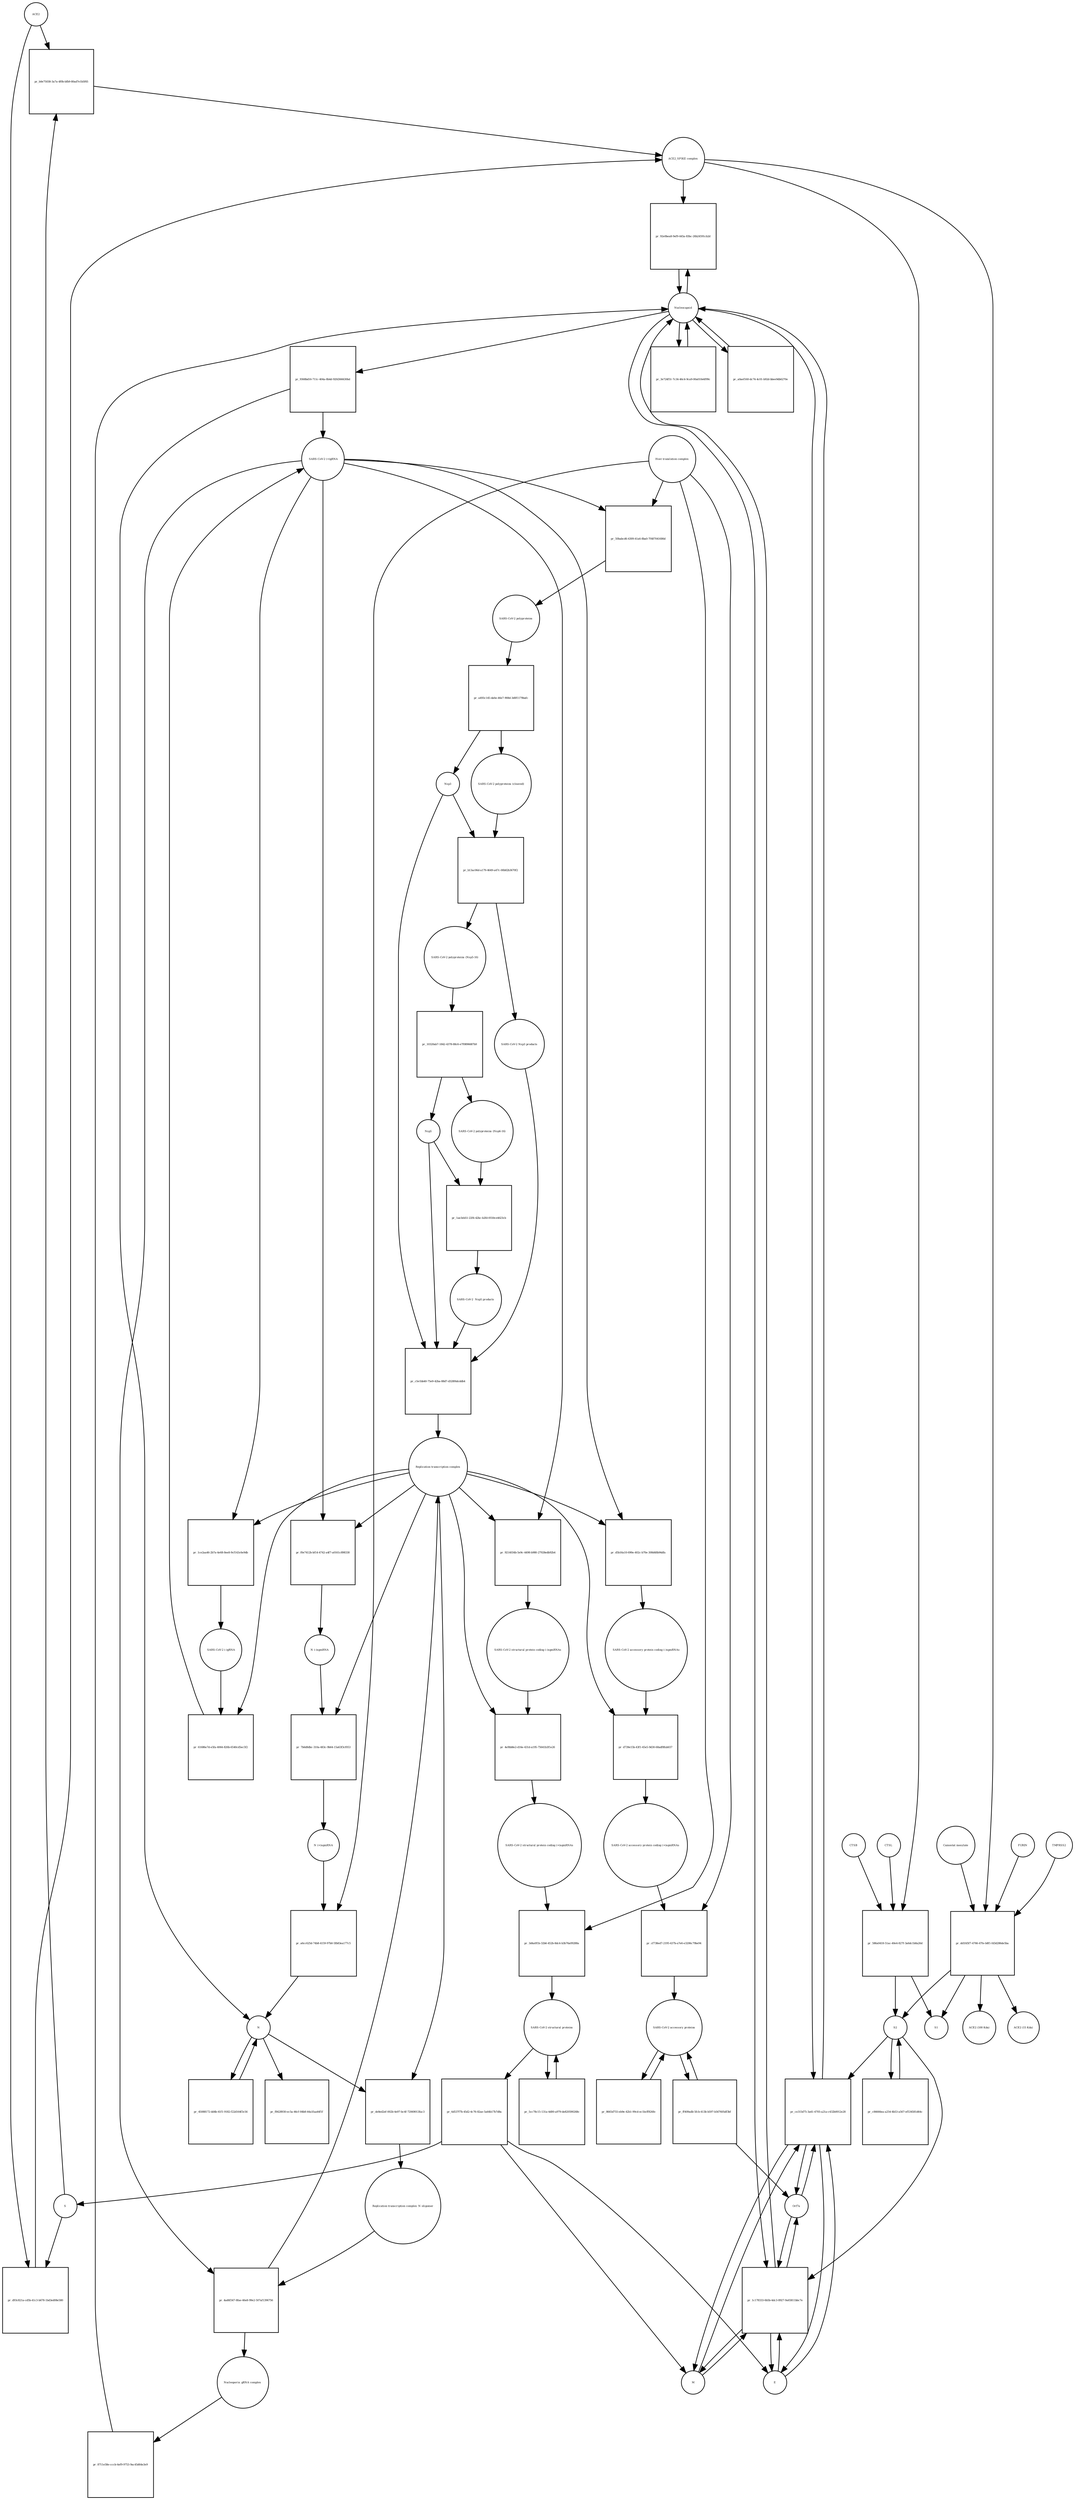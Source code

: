 strict digraph  {
ACE2 [annotation="", bipartite=0, cls=macromolecule, fontsize=4, label=ACE2, shape=circle];
"pr_b0e75038-3a7a-4f0b-bfb9-80ad7e1b5f65" [annotation="", bipartite=1, cls=process, fontsize=4, label="pr_b0e75038-3a7a-4f0b-bfb9-80ad7e1b5f65", shape=square];
"ACE2_SPIKE complex" [annotation="", bipartite=0, cls=complex, fontsize=4, label="ACE2_SPIKE complex", shape=circle];
S [annotation=urn_miriam_uniprot_P0DTC2, bipartite=0, cls="macromolecule multimer", fontsize=4, label=S, shape=circle];
Nucleocapsid [annotation="urn_miriam_obo.go_GO%3A0019013", bipartite=0, cls=complex, fontsize=4, label=Nucleocapsid, shape=circle];
"pr_92e0bea8-9ef9-445a-83bc-26b24591cb2d" [annotation="", bipartite=1, cls=process, fontsize=4, label="pr_92e0bea8-9ef9-445a-83bc-26b24591cb2d", shape=square];
"pr_586a0418-51ac-40e4-827f-3a6dc1b8a26d" [annotation="", bipartite=1, cls=process, fontsize=4, label="pr_586a0418-51ac-40e4-827f-3a6dc1b8a26d", shape=square];
S2 [annotation=urn_miriam_interpro_IPR002552, bipartite=0, cls=macromolecule, fontsize=4, label=S2, shape=circle];
CTSB [annotation="", bipartite=0, cls=macromolecule, fontsize=4, label=CTSB, shape=circle];
CTSL [annotation="", bipartite=0, cls=macromolecule, fontsize=4, label=CTSL, shape=circle];
S1 [annotation=urn_miriam_interpro_IPR002551, bipartite=0, cls=macromolecule, fontsize=4, label=S1, shape=circle];
"pr_d93c821a-cd5b-41c3-b678-1bd3ed08e580" [annotation="", bipartite=1, cls=process, fontsize=4, label="pr_d93c821a-cd5b-41c3-b678-1bd3ed08e580", shape=square];
"pr_1c178333-6b5b-4dc3-8927-9a65811bbc7e" [annotation="", bipartite=1, cls=process, fontsize=4, label="pr_1c178333-6b5b-4dc3-8927-9a65811bbc7e", shape=square];
E [annotation=urn_miriam_uniprot_P0DTC4, bipartite=0, cls=macromolecule, fontsize=4, label=E, shape=circle];
M [annotation=urn_miriam_uniprot_P0DTC5, bipartite=0, cls=macromolecule, fontsize=4, label=M, shape=circle];
Orf7a [annotation=urn_miriam_uniprot_P0DTC7, bipartite=0, cls=macromolecule, fontsize=4, label=Orf7a, shape=circle];
"pr_9368bd16-711c-404a-8b4d-92fd366630bd" [annotation="", bipartite=1, cls=process, fontsize=4, label="pr_9368bd16-711c-404a-8b4d-92fd366630bd", shape=square];
" SARS-CoV-2 (+)gRNA" [annotation=urn_miriam_refseq_NC_045512, bipartite=0, cls="nucleic acid feature", fontsize=4, label=" SARS-CoV-2 (+)gRNA", shape=circle];
N [annotation=urn_miriam_uniprot_P0DTC9, bipartite=0, cls="macromolecule multimer", fontsize=4, label=N, shape=circle];
"SARS-CoV-2 polyproteins" [annotation="", bipartite=0, cls=complex, fontsize=4, label="SARS-CoV-2 polyproteins", shape=circle];
"pr_a493c145-da6e-46e7-908d-3d0f1179bafc" [annotation="", bipartite=1, cls=process, fontsize=4, label="pr_a493c145-da6e-46e7-908d-3d0f1179bafc", shape=square];
"SARS-CoV-2 polyproteins (cleaved)" [annotation="", bipartite=0, cls=complex, fontsize=4, label="SARS-CoV-2 polyproteins (cleaved)", shape=circle];
Nsp3 [annotation=urn_miriam_ncbiprotein_YP_009725299, bipartite=0, cls=macromolecule, fontsize=4, label=Nsp3, shape=circle];
"pr_3e724f51-7c34-46c4-9ca9-00a010e6f99c" [annotation="", bipartite=1, cls=process, fontsize=4, label="pr_3e724f51-7c34-46c4-9ca9-00a010e6f99c", shape=square];
"pr_a0aef160-dc74-4c01-b92d-bbee9db6270e" [annotation="", bipartite=1, cls=process, fontsize=4, label="pr_a0aef160-dc74-4c01-b92d-bbee9db6270e", shape=square];
"SARS-CoV-2 structural proteins" [annotation="", bipartite=0, cls=complex, fontsize=4, label="SARS-CoV-2 structural proteins", shape=circle];
"pr_6d537f7b-45d2-4c76-82ae-5a64b17b7d8a" [annotation="", bipartite=1, cls=process, fontsize=4, label="pr_6d537f7b-45d2-4c76-82ae-5a64b17b7d8a", shape=square];
"pr_f8428930-ec5a-46cf-84b8-44a1faa44f1f" [annotation="", bipartite=1, cls=process, fontsize=4, label="pr_f8428930-ec5a-46cf-84b8-44a1faa44f1f", shape=square];
"SARS-CoV-2 accessory proteins" [annotation="", bipartite=0, cls=complex, fontsize=4, label="SARS-CoV-2 accessory proteins", shape=circle];
"pr_8665d755-eb9e-42b1-99cd-ec1bcff826fe" [annotation="", bipartite=1, cls=process, fontsize=4, label="pr_8665d755-eb9e-42b1-99cd-ec1bcff826fe", shape=square];
"pr_5cc78c15-131a-4d00-a979-de820590268c" [annotation="", bipartite=1, cls=process, fontsize=4, label="pr_5cc78c15-131a-4d00-a979-de820590268c", shape=square];
"pr_45088172-dd4b-41f1-9182-f22d164f3c56" [annotation="", bipartite=1, cls=process, fontsize=4, label="pr_45088172-dd4b-41f1-9182-f22d164f3c56", shape=square];
"SARS-CoV-2 accessory protein coding (-)sgmRNAs" [annotation="", bipartite=0, cls=complex, fontsize=4, label="SARS-CoV-2 accessory protein coding (-)sgmRNAs", shape=circle];
"pr_d739e15b-43f1-45e5-9d30-68adf8fab037" [annotation="", bipartite=1, cls=process, fontsize=4, label="pr_d739e15b-43f1-45e5-9d30-68adf8fab037", shape=square];
"SARS-CoV-2 accessory protein coding (+)sgmRNAs" [annotation="", bipartite=0, cls=complex, fontsize=4, label="SARS-CoV-2 accessory protein coding (+)sgmRNAs", shape=circle];
"Replication transcription complex" [annotation="", bipartite=0, cls=complex, fontsize=4, label="Replication transcription complex", shape=circle];
"SARS-CoV-2 structural protein coding (-)sgmRNAs" [annotation="", bipartite=0, cls=complex, fontsize=4, label="SARS-CoV-2 structural protein coding (-)sgmRNAs", shape=circle];
"pr_4e9bb8e2-d16e-431d-a195-75641b3f1e26" [annotation="", bipartite=1, cls=process, fontsize=4, label="pr_4e9bb8e2-d16e-431d-a195-75641b3f1e26", shape=square];
"SARS-CoV-2 structural protein coding (+)sgmRNAs" [annotation="", bipartite=0, cls=complex, fontsize=4, label="SARS-CoV-2 structural protein coding (+)sgmRNAs", shape=circle];
"N (-)sgmRNA" [annotation="", bipartite=0, cls="nucleic acid feature", fontsize=4, label="N (-)sgmRNA", shape=circle];
"pr_7b6d8dbc-310a-483c-9b64-15a63f3cf053" [annotation="", bipartite=1, cls=process, fontsize=4, label="pr_7b6d8dbc-310a-483c-9b64-15a63f3cf053", shape=square];
"N (+)sgmRNA" [annotation="", bipartite=0, cls="nucleic acid feature", fontsize=4, label="N (+)sgmRNA", shape=circle];
"pr_a6cc625d-74b8-4159-97b0-5fb83ea177c5" [annotation="", bipartite=1, cls=process, fontsize=4, label="pr_a6cc625d-74b8-4159-97b0-5fb83ea177c5", shape=square];
"Host translation complex" [annotation="urn_miriam_obo.go_GO%3A0070992", bipartite=0, cls=complex, fontsize=4, label="Host translation complex", shape=circle];
"pr_cf738ed7-2195-437b-a7e6-e3206c79be94" [annotation="", bipartite=1, cls=process, fontsize=4, label="pr_cf738ed7-2195-437b-a7e6-e3206c79be94", shape=square];
"pr_3d4a0f1b-32b6-452b-8dc4-b3b76a09288a" [annotation="", bipartite=1, cls=process, fontsize=4, label="pr_3d4a0f1b-32b6-452b-8dc4-b3b76a09288a", shape=square];
"Nucleoporin_gRNA complex " [annotation="urn_miriam_obo.go_GO%3A0019013", bipartite=0, cls=complex, fontsize=4, label="Nucleoporin_gRNA complex ", shape=circle];
"pr_8711e58e-cccb-4ef9-9753-9ac45d64e3e9" [annotation="", bipartite=1, cls=process, fontsize=4, label="pr_8711e58e-cccb-4ef9-9753-9ac45d64e3e9", shape=square];
"pr_ff409adb-5fcb-413b-b597-b567605df3bf" [annotation="", bipartite=1, cls=process, fontsize=4, label="pr_ff409adb-5fcb-413b-b597-b567605df3bf", shape=square];
"pr_dd1fd5f7-4766-47fe-b8f1-fd3d286de5ba" [annotation="", bipartite=1, cls=process, fontsize=4, label="pr_dd1fd5f7-4766-47fe-b8f1-fd3d286de5ba", shape=square];
FURIN [annotation="", bipartite=0, cls=macromolecule, fontsize=4, label=FURIN, shape=circle];
TMPRSS2 [annotation="", bipartite=0, cls=macromolecule, fontsize=4, label=TMPRSS2, shape=circle];
"Camostat mesylate" [annotation="urn_miriam_pubchem.compound_2536", bipartite=0, cls="simple chemical", fontsize=4, label="Camostat mesylate", shape=circle];
"ACE2 (100 Kda)" [annotation="", bipartite=0, cls=macromolecule, fontsize=4, label="ACE2 (100 Kda)", shape=circle];
"ACE2 (15 Kda)" [annotation="", bipartite=0, cls=macromolecule, fontsize=4, label="ACE2 (15 Kda)", shape=circle];
"pr_c84666ea-a254-4b53-a567-ef534581d64c" [annotation="", bipartite=1, cls=process, fontsize=4, label="pr_c84666ea-a254-4b53-a567-ef534581d64c", shape=square];
"pr_b13ac06d-a179-4649-a47c-00b82b3670f2" [annotation="", bipartite=1, cls=process, fontsize=4, label="pr_b13ac06d-a179-4649-a47c-00b82b3670f2", shape=square];
"SARS-CoV-2 Nsp3 products" [annotation="", bipartite=0, cls=complex, fontsize=4, label="SARS-CoV-2 Nsp3 products", shape=circle];
"SARS-CoV-2 polyproteins (Nsp5-16)" [annotation="", bipartite=0, cls=complex, fontsize=4, label="SARS-CoV-2 polyproteins (Nsp5-16)", shape=circle];
"pr_10320ab7-1842-4378-88c6-e7f0896687b9" [annotation="", bipartite=1, cls=process, fontsize=4, label="pr_10320ab7-1842-4378-88c6-e7f0896687b9", shape=square];
"SARS-CoV-2 polyproteins (Nsp6-16)" [annotation="", bipartite=0, cls=complex, fontsize=4, label="SARS-CoV-2 polyproteins (Nsp6-16)", shape=circle];
Nsp5 [annotation=urn_miriam_ncbiprotein_YP_009725301, bipartite=0, cls=macromolecule, fontsize=4, label=Nsp5, shape=circle];
"pr_1ae3eb51-22f4-42bc-b2fd-0550ce4623cb" [annotation="", bipartite=1, cls=process, fontsize=4, label="pr_1ae3eb51-22f4-42bc-b2fd-0550ce4623cb", shape=square];
"SARS-CoV-2  Nsp5 products" [annotation="", bipartite=0, cls=complex, fontsize=4, label="SARS-CoV-2  Nsp5 products", shape=circle];
"pr_50babcd6-4309-41a6-8ba0-7f487041686d" [annotation="", bipartite=1, cls=process, fontsize=4, label="pr_50babcd6-4309-41a6-8ba0-7f487041686d", shape=square];
"pr_c5e1bb40-75e9-42ba-88d7-d328f4dcddb4" [annotation="", bipartite=1, cls=process, fontsize=4, label="pr_c5e1bb40-75e9-42ba-88d7-d328f4dcddb4", shape=square];
"Replication transcription complex_N oligomer" [annotation="", bipartite=0, cls=complex, fontsize=4, label="Replication transcription complex_N oligomer", shape=circle];
"pr_4ad6f347-8fae-46e8-99e2-507af1396756" [annotation="", bipartite=1, cls=process, fontsize=4, label="pr_4ad6f347-8fae-46e8-99e2-507af1396756", shape=square];
"pr_1ce2aa46-2b7a-4e68-8ee8-9cf143c6e9db" [annotation="", bipartite=1, cls=process, fontsize=4, label="pr_1ce2aa46-2b7a-4e68-8ee8-9cf143c6e9db", shape=square];
" SARS-CoV-2 (-)gRNA" [annotation=urn_miriam_refseq_NC_045512, bipartite=0, cls="nucleic acid feature", fontsize=4, label=" SARS-CoV-2 (-)gRNA", shape=circle];
"pr_f0e7412b-bf14-4742-a4f7-a0161c898330" [annotation="", bipartite=1, cls=process, fontsize=4, label="pr_f0e7412b-bf14-4742-a4f7-a0161c898330", shape=square];
"pr_9214034b-5e9c-4498-b980-27928edb92b4" [annotation="", bipartite=1, cls=process, fontsize=4, label="pr_9214034b-5e9c-4498-b980-27928edb92b4", shape=square];
"pr_d5b16a10-690e-402c-b70e-308d48b94dfa" [annotation="", bipartite=1, cls=process, fontsize=4, label="pr_d5b16a10-690e-402c-b70e-308d48b94dfa", shape=square];
"pr_61686e7d-e5fa-4064-826b-6540cd5ec5f2" [annotation="", bipartite=1, cls=process, fontsize=4, label="pr_61686e7d-e5fa-4064-826b-6540cd5ec5f2", shape=square];
"pr_de8ed2ef-002b-4e97-bc4f-72069013fac3" [annotation="", bipartite=1, cls=process, fontsize=4, label="pr_de8ed2ef-002b-4e97-bc4f-72069013fac3", shape=square];
"pr_ce315d75-3a41-4705-a21a-c432b0012e28" [annotation="", bipartite=1, cls=process, fontsize=4, label="pr_ce315d75-3a41-4705-a21a-c432b0012e28", shape=square];
ACE2 -> "pr_b0e75038-3a7a-4f0b-bfb9-80ad7e1b5f65"  [annotation="", interaction_type=consumption];
ACE2 -> "pr_d93c821a-cd5b-41c3-b678-1bd3ed08e580"  [annotation="", interaction_type=consumption];
"pr_b0e75038-3a7a-4f0b-bfb9-80ad7e1b5f65" -> "ACE2_SPIKE complex"  [annotation="", interaction_type=production];
"ACE2_SPIKE complex" -> "pr_92e0bea8-9ef9-445a-83bc-26b24591cb2d"  [annotation="urn_miriam_pubmed_32142651|urn_miriam_pubmed_32094589|urn_miriam_taxonomy_2697049", interaction_type=stimulation];
"ACE2_SPIKE complex" -> "pr_586a0418-51ac-40e4-827f-3a6dc1b8a26d"  [annotation="", interaction_type=consumption];
"ACE2_SPIKE complex" -> "pr_dd1fd5f7-4766-47fe-b8f1-fd3d286de5ba"  [annotation="", interaction_type=consumption];
S -> "pr_b0e75038-3a7a-4f0b-bfb9-80ad7e1b5f65"  [annotation="", interaction_type=consumption];
S -> "pr_d93c821a-cd5b-41c3-b678-1bd3ed08e580"  [annotation="", interaction_type=consumption];
Nucleocapsid -> "pr_92e0bea8-9ef9-445a-83bc-26b24591cb2d"  [annotation="", interaction_type=consumption];
Nucleocapsid -> "pr_1c178333-6b5b-4dc3-8927-9a65811bbc7e"  [annotation="", interaction_type=consumption];
Nucleocapsid -> "pr_9368bd16-711c-404a-8b4d-92fd366630bd"  [annotation="", interaction_type=consumption];
Nucleocapsid -> "pr_3e724f51-7c34-46c4-9ca9-00a010e6f99c"  [annotation="", interaction_type=consumption];
Nucleocapsid -> "pr_a0aef160-dc74-4c01-b92d-bbee9db6270e"  [annotation="", interaction_type=consumption];
Nucleocapsid -> "pr_ce315d75-3a41-4705-a21a-c432b0012e28"  [annotation="", interaction_type=consumption];
"pr_92e0bea8-9ef9-445a-83bc-26b24591cb2d" -> Nucleocapsid  [annotation="", interaction_type=production];
"pr_586a0418-51ac-40e4-827f-3a6dc1b8a26d" -> S2  [annotation="", interaction_type=production];
"pr_586a0418-51ac-40e4-827f-3a6dc1b8a26d" -> S1  [annotation="", interaction_type=production];
S2 -> "pr_1c178333-6b5b-4dc3-8927-9a65811bbc7e"  [annotation="urn_miriam_pubmed_32142651|urn_miriam_pubmed_32094589|urn_miriam_pubmed_32047258|urn_miriam_taxonomy_2697049", interaction_type=stimulation];
S2 -> "pr_c84666ea-a254-4b53-a567-ef534581d64c"  [annotation="", interaction_type=consumption];
S2 -> "pr_ce315d75-3a41-4705-a21a-c432b0012e28"  [annotation="urn_miriam_pubmed_32142651|urn_miriam_pubmed_32047258|urn_miriam_taxonomy_2697049", interaction_type=stimulation];
CTSB -> "pr_586a0418-51ac-40e4-827f-3a6dc1b8a26d"  [annotation="urn_miriam_pubmed_32142651|urn_miriam_taxonomy_2697049", interaction_type=catalysis];
CTSL -> "pr_586a0418-51ac-40e4-827f-3a6dc1b8a26d"  [annotation="urn_miriam_pubmed_32142651|urn_miriam_taxonomy_2697049", interaction_type=catalysis];
"pr_d93c821a-cd5b-41c3-b678-1bd3ed08e580" -> "ACE2_SPIKE complex"  [annotation="", interaction_type=production];
"pr_1c178333-6b5b-4dc3-8927-9a65811bbc7e" -> Nucleocapsid  [annotation="", interaction_type=production];
"pr_1c178333-6b5b-4dc3-8927-9a65811bbc7e" -> E  [annotation="", interaction_type=production];
"pr_1c178333-6b5b-4dc3-8927-9a65811bbc7e" -> M  [annotation="", interaction_type=production];
"pr_1c178333-6b5b-4dc3-8927-9a65811bbc7e" -> Orf7a  [annotation="", interaction_type=production];
E -> "pr_1c178333-6b5b-4dc3-8927-9a65811bbc7e"  [annotation="", interaction_type=consumption];
E -> "pr_ce315d75-3a41-4705-a21a-c432b0012e28"  [annotation="", interaction_type=consumption];
M -> "pr_1c178333-6b5b-4dc3-8927-9a65811bbc7e"  [annotation="", interaction_type=consumption];
M -> "pr_ce315d75-3a41-4705-a21a-c432b0012e28"  [annotation="", interaction_type=consumption];
Orf7a -> "pr_1c178333-6b5b-4dc3-8927-9a65811bbc7e"  [annotation="", interaction_type=consumption];
Orf7a -> "pr_ce315d75-3a41-4705-a21a-c432b0012e28"  [annotation="", interaction_type=consumption];
"pr_9368bd16-711c-404a-8b4d-92fd366630bd" -> " SARS-CoV-2 (+)gRNA"  [annotation="", interaction_type=production];
"pr_9368bd16-711c-404a-8b4d-92fd366630bd" -> N  [annotation="", interaction_type=production];
" SARS-CoV-2 (+)gRNA" -> "pr_50babcd6-4309-41a6-8ba0-7f487041686d"  [annotation="", interaction_type=consumption];
" SARS-CoV-2 (+)gRNA" -> "pr_4ad6f347-8fae-46e8-99e2-507af1396756"  [annotation="", interaction_type=consumption];
" SARS-CoV-2 (+)gRNA" -> "pr_1ce2aa46-2b7a-4e68-8ee8-9cf143c6e9db"  [annotation="", interaction_type=consumption];
" SARS-CoV-2 (+)gRNA" -> "pr_f0e7412b-bf14-4742-a4f7-a0161c898330"  [annotation="", interaction_type=consumption];
" SARS-CoV-2 (+)gRNA" -> "pr_9214034b-5e9c-4498-b980-27928edb92b4"  [annotation="", interaction_type=consumption];
" SARS-CoV-2 (+)gRNA" -> "pr_d5b16a10-690e-402c-b70e-308d48b94dfa"  [annotation="", interaction_type=consumption];
N -> "pr_f8428930-ec5a-46cf-84b8-44a1faa44f1f"  [annotation="", interaction_type=consumption];
N -> "pr_45088172-dd4b-41f1-9182-f22d164f3c56"  [annotation="", interaction_type=consumption];
N -> "pr_de8ed2ef-002b-4e97-bc4f-72069013fac3"  [annotation="", interaction_type=consumption];
"SARS-CoV-2 polyproteins" -> "pr_a493c145-da6e-46e7-908d-3d0f1179bafc"  [annotation=urn_miriam_pubmed_31226023, interaction_type=catalysis];
"pr_a493c145-da6e-46e7-908d-3d0f1179bafc" -> "SARS-CoV-2 polyproteins (cleaved)"  [annotation="", interaction_type=production];
"pr_a493c145-da6e-46e7-908d-3d0f1179bafc" -> Nsp3  [annotation="", interaction_type=production];
"SARS-CoV-2 polyproteins (cleaved)" -> "pr_b13ac06d-a179-4649-a47c-00b82b3670f2"  [annotation="", interaction_type=consumption];
Nsp3 -> "pr_b13ac06d-a179-4649-a47c-00b82b3670f2"  [annotation="", interaction_type=catalysis];
Nsp3 -> "pr_c5e1bb40-75e9-42ba-88d7-d328f4dcddb4"  [annotation="", interaction_type=consumption];
"pr_3e724f51-7c34-46c4-9ca9-00a010e6f99c" -> Nucleocapsid  [annotation="", interaction_type=production];
"pr_a0aef160-dc74-4c01-b92d-bbee9db6270e" -> Nucleocapsid  [annotation="", interaction_type=production];
"SARS-CoV-2 structural proteins" -> "pr_6d537f7b-45d2-4c76-82ae-5a64b17b7d8a"  [annotation="", interaction_type=consumption];
"SARS-CoV-2 structural proteins" -> "pr_5cc78c15-131a-4d00-a979-de820590268c"  [annotation="", interaction_type=consumption];
"pr_6d537f7b-45d2-4c76-82ae-5a64b17b7d8a" -> M  [annotation="", interaction_type=production];
"pr_6d537f7b-45d2-4c76-82ae-5a64b17b7d8a" -> E  [annotation="", interaction_type=production];
"pr_6d537f7b-45d2-4c76-82ae-5a64b17b7d8a" -> S  [annotation="", interaction_type=production];
"SARS-CoV-2 accessory proteins" -> "pr_8665d755-eb9e-42b1-99cd-ec1bcff826fe"  [annotation="", interaction_type=consumption];
"SARS-CoV-2 accessory proteins" -> "pr_ff409adb-5fcb-413b-b597-b567605df3bf"  [annotation="", interaction_type=consumption];
"pr_8665d755-eb9e-42b1-99cd-ec1bcff826fe" -> "SARS-CoV-2 accessory proteins"  [annotation="", interaction_type=production];
"pr_5cc78c15-131a-4d00-a979-de820590268c" -> "SARS-CoV-2 structural proteins"  [annotation="", interaction_type=production];
"pr_45088172-dd4b-41f1-9182-f22d164f3c56" -> N  [annotation="", interaction_type=production];
"SARS-CoV-2 accessory protein coding (-)sgmRNAs" -> "pr_d739e15b-43f1-45e5-9d30-68adf8fab037"  [annotation="", interaction_type=consumption];
"pr_d739e15b-43f1-45e5-9d30-68adf8fab037" -> "SARS-CoV-2 accessory protein coding (+)sgmRNAs"  [annotation="", interaction_type=production];
"SARS-CoV-2 accessory protein coding (+)sgmRNAs" -> "pr_cf738ed7-2195-437b-a7e6-e3206c79be94"  [annotation="", interaction_type=consumption];
"Replication transcription complex" -> "pr_d739e15b-43f1-45e5-9d30-68adf8fab037"  [annotation=urn_miriam_pubmed_31226023, interaction_type="necessary stimulation"];
"Replication transcription complex" -> "pr_4e9bb8e2-d16e-431d-a195-75641b3f1e26"  [annotation=urn_miriam_pubmed_31226023, interaction_type="necessary stimulation"];
"Replication transcription complex" -> "pr_7b6d8dbc-310a-483c-9b64-15a63f3cf053"  [annotation=urn_miriam_pubmed_31226023, interaction_type="necessary stimulation"];
"Replication transcription complex" -> "pr_1ce2aa46-2b7a-4e68-8ee8-9cf143c6e9db"  [annotation=urn_miriam_pubmed_31226023, interaction_type="necessary stimulation"];
"Replication transcription complex" -> "pr_f0e7412b-bf14-4742-a4f7-a0161c898330"  [annotation=urn_miriam_pubmed_31226023, interaction_type="necessary stimulation"];
"Replication transcription complex" -> "pr_9214034b-5e9c-4498-b980-27928edb92b4"  [annotation=urn_miriam_pubmed_31226023, interaction_type="necessary stimulation"];
"Replication transcription complex" -> "pr_d5b16a10-690e-402c-b70e-308d48b94dfa"  [annotation=urn_miriam_pubmed_31226023, interaction_type="necessary stimulation"];
"Replication transcription complex" -> "pr_61686e7d-e5fa-4064-826b-6540cd5ec5f2"  [annotation=urn_miriam_pubmed_31226023, interaction_type="necessary stimulation"];
"Replication transcription complex" -> "pr_de8ed2ef-002b-4e97-bc4f-72069013fac3"  [annotation="", interaction_type=consumption];
"SARS-CoV-2 structural protein coding (-)sgmRNAs" -> "pr_4e9bb8e2-d16e-431d-a195-75641b3f1e26"  [annotation="", interaction_type=consumption];
"pr_4e9bb8e2-d16e-431d-a195-75641b3f1e26" -> "SARS-CoV-2 structural protein coding (+)sgmRNAs"  [annotation="", interaction_type=production];
"SARS-CoV-2 structural protein coding (+)sgmRNAs" -> "pr_3d4a0f1b-32b6-452b-8dc4-b3b76a09288a"  [annotation="", interaction_type=consumption];
"N (-)sgmRNA" -> "pr_7b6d8dbc-310a-483c-9b64-15a63f3cf053"  [annotation="", interaction_type=consumption];
"pr_7b6d8dbc-310a-483c-9b64-15a63f3cf053" -> "N (+)sgmRNA"  [annotation="", interaction_type=production];
"N (+)sgmRNA" -> "pr_a6cc625d-74b8-4159-97b0-5fb83ea177c5"  [annotation="", interaction_type=consumption];
"pr_a6cc625d-74b8-4159-97b0-5fb83ea177c5" -> N  [annotation="", interaction_type=production];
"Host translation complex" -> "pr_a6cc625d-74b8-4159-97b0-5fb83ea177c5"  [annotation="", interaction_type="necessary stimulation"];
"Host translation complex" -> "pr_cf738ed7-2195-437b-a7e6-e3206c79be94"  [annotation=urn_miriam_pubmed_31226023, interaction_type="necessary stimulation"];
"Host translation complex" -> "pr_3d4a0f1b-32b6-452b-8dc4-b3b76a09288a"  [annotation=urn_miriam_pubmed_31226023, interaction_type="necessary stimulation"];
"Host translation complex" -> "pr_50babcd6-4309-41a6-8ba0-7f487041686d"  [annotation="", interaction_type="necessary stimulation"];
"pr_cf738ed7-2195-437b-a7e6-e3206c79be94" -> "SARS-CoV-2 accessory proteins"  [annotation="", interaction_type=production];
"pr_3d4a0f1b-32b6-452b-8dc4-b3b76a09288a" -> "SARS-CoV-2 structural proteins"  [annotation="", interaction_type=production];
"Nucleoporin_gRNA complex " -> "pr_8711e58e-cccb-4ef9-9753-9ac45d64e3e9"  [annotation="", interaction_type=consumption];
"pr_8711e58e-cccb-4ef9-9753-9ac45d64e3e9" -> Nucleocapsid  [annotation="", interaction_type=production];
"pr_ff409adb-5fcb-413b-b597-b567605df3bf" -> "SARS-CoV-2 accessory proteins"  [annotation="", interaction_type=production];
"pr_ff409adb-5fcb-413b-b597-b567605df3bf" -> Orf7a  [annotation="", interaction_type=production];
"pr_dd1fd5f7-4766-47fe-b8f1-fd3d286de5ba" -> S2  [annotation="", interaction_type=production];
"pr_dd1fd5f7-4766-47fe-b8f1-fd3d286de5ba" -> "ACE2 (100 Kda)"  [annotation="", interaction_type=production];
"pr_dd1fd5f7-4766-47fe-b8f1-fd3d286de5ba" -> S1  [annotation="", interaction_type=production];
"pr_dd1fd5f7-4766-47fe-b8f1-fd3d286de5ba" -> "ACE2 (15 Kda)"  [annotation="", interaction_type=production];
FURIN -> "pr_dd1fd5f7-4766-47fe-b8f1-fd3d286de5ba"  [annotation="urn_miriam_pubmed_32142651|urn_miriam_pubmed_32362314|urn_miriam_taxonomy_2697049", interaction_type=catalysis];
TMPRSS2 -> "pr_dd1fd5f7-4766-47fe-b8f1-fd3d286de5ba"  [annotation="urn_miriam_pubmed_32142651|urn_miriam_pubmed_32362314|urn_miriam_taxonomy_2697049", interaction_type=catalysis];
"Camostat mesylate" -> "pr_dd1fd5f7-4766-47fe-b8f1-fd3d286de5ba"  [annotation="urn_miriam_pubmed_32142651|urn_miriam_pubmed_32362314|urn_miriam_taxonomy_2697049", interaction_type=inhibition];
"pr_c84666ea-a254-4b53-a567-ef534581d64c" -> S2  [annotation="", interaction_type=production];
"pr_b13ac06d-a179-4649-a47c-00b82b3670f2" -> "SARS-CoV-2 Nsp3 products"  [annotation="", interaction_type=production];
"pr_b13ac06d-a179-4649-a47c-00b82b3670f2" -> "SARS-CoV-2 polyproteins (Nsp5-16)"  [annotation="", interaction_type=production];
"SARS-CoV-2 Nsp3 products" -> "pr_c5e1bb40-75e9-42ba-88d7-d328f4dcddb4"  [annotation="", interaction_type=consumption];
"SARS-CoV-2 polyproteins (Nsp5-16)" -> "pr_10320ab7-1842-4378-88c6-e7f0896687b9"  [annotation="", interaction_type=catalysis];
"pr_10320ab7-1842-4378-88c6-e7f0896687b9" -> "SARS-CoV-2 polyproteins (Nsp6-16)"  [annotation="", interaction_type=production];
"pr_10320ab7-1842-4378-88c6-e7f0896687b9" -> Nsp5  [annotation="", interaction_type=production];
"SARS-CoV-2 polyproteins (Nsp6-16)" -> "pr_1ae3eb51-22f4-42bc-b2fd-0550ce4623cb"  [annotation="", interaction_type=consumption];
Nsp5 -> "pr_1ae3eb51-22f4-42bc-b2fd-0550ce4623cb"  [annotation="", interaction_type=catalysis];
Nsp5 -> "pr_c5e1bb40-75e9-42ba-88d7-d328f4dcddb4"  [annotation="", interaction_type=consumption];
"pr_1ae3eb51-22f4-42bc-b2fd-0550ce4623cb" -> "SARS-CoV-2  Nsp5 products"  [annotation="", interaction_type=production];
"SARS-CoV-2  Nsp5 products" -> "pr_c5e1bb40-75e9-42ba-88d7-d328f4dcddb4"  [annotation="", interaction_type=consumption];
"pr_50babcd6-4309-41a6-8ba0-7f487041686d" -> "SARS-CoV-2 polyproteins"  [annotation="", interaction_type=production];
"pr_c5e1bb40-75e9-42ba-88d7-d328f4dcddb4" -> "Replication transcription complex"  [annotation="", interaction_type=production];
"Replication transcription complex_N oligomer" -> "pr_4ad6f347-8fae-46e8-99e2-507af1396756"  [annotation="", interaction_type=consumption];
"pr_4ad6f347-8fae-46e8-99e2-507af1396756" -> "Nucleoporin_gRNA complex "  [annotation="", interaction_type=production];
"pr_4ad6f347-8fae-46e8-99e2-507af1396756" -> "Replication transcription complex"  [annotation="", interaction_type=production];
"pr_1ce2aa46-2b7a-4e68-8ee8-9cf143c6e9db" -> " SARS-CoV-2 (-)gRNA"  [annotation="", interaction_type=production];
" SARS-CoV-2 (-)gRNA" -> "pr_61686e7d-e5fa-4064-826b-6540cd5ec5f2"  [annotation="", interaction_type=consumption];
"pr_f0e7412b-bf14-4742-a4f7-a0161c898330" -> "N (-)sgmRNA"  [annotation="", interaction_type=production];
"pr_9214034b-5e9c-4498-b980-27928edb92b4" -> "SARS-CoV-2 structural protein coding (-)sgmRNAs"  [annotation="", interaction_type=production];
"pr_d5b16a10-690e-402c-b70e-308d48b94dfa" -> "SARS-CoV-2 accessory protein coding (-)sgmRNAs"  [annotation="", interaction_type=production];
"pr_61686e7d-e5fa-4064-826b-6540cd5ec5f2" -> " SARS-CoV-2 (+)gRNA"  [annotation="", interaction_type=production];
"pr_de8ed2ef-002b-4e97-bc4f-72069013fac3" -> "Replication transcription complex_N oligomer"  [annotation="", interaction_type=production];
"pr_ce315d75-3a41-4705-a21a-c432b0012e28" -> Nucleocapsid  [annotation="", interaction_type=production];
"pr_ce315d75-3a41-4705-a21a-c432b0012e28" -> Orf7a  [annotation="", interaction_type=production];
"pr_ce315d75-3a41-4705-a21a-c432b0012e28" -> E  [annotation="", interaction_type=production];
"pr_ce315d75-3a41-4705-a21a-c432b0012e28" -> M  [annotation="", interaction_type=production];
}
